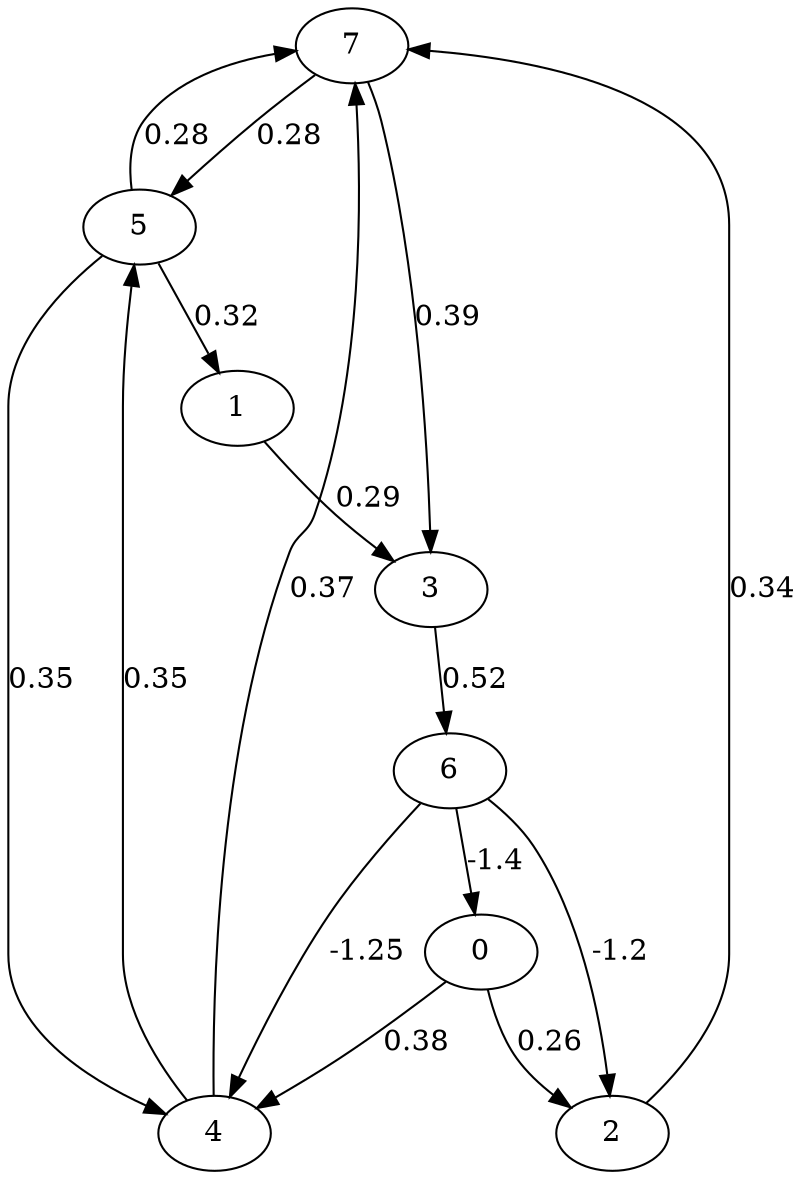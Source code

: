 digraph g {
	7->5[label="0.28"];
	7->3[label="0.39"];
	6->2[label="-1.2"];
	6->0[label="-1.4"];
	6->4[label="-1.25"];
	5->4[label="0.35"];
	5->7[label="0.28"];
	5->1[label="0.32"];
	4->5[label="0.35"];
	4->7[label="0.37"];
	3->6[label="0.52"];
	2->7[label="0.34"];
	1->3[label="0.29"];
	0->4[label="0.38"];
	0->2[label="0.26"];
	overlap=false;
	splines=true;
	sep=.1;
}